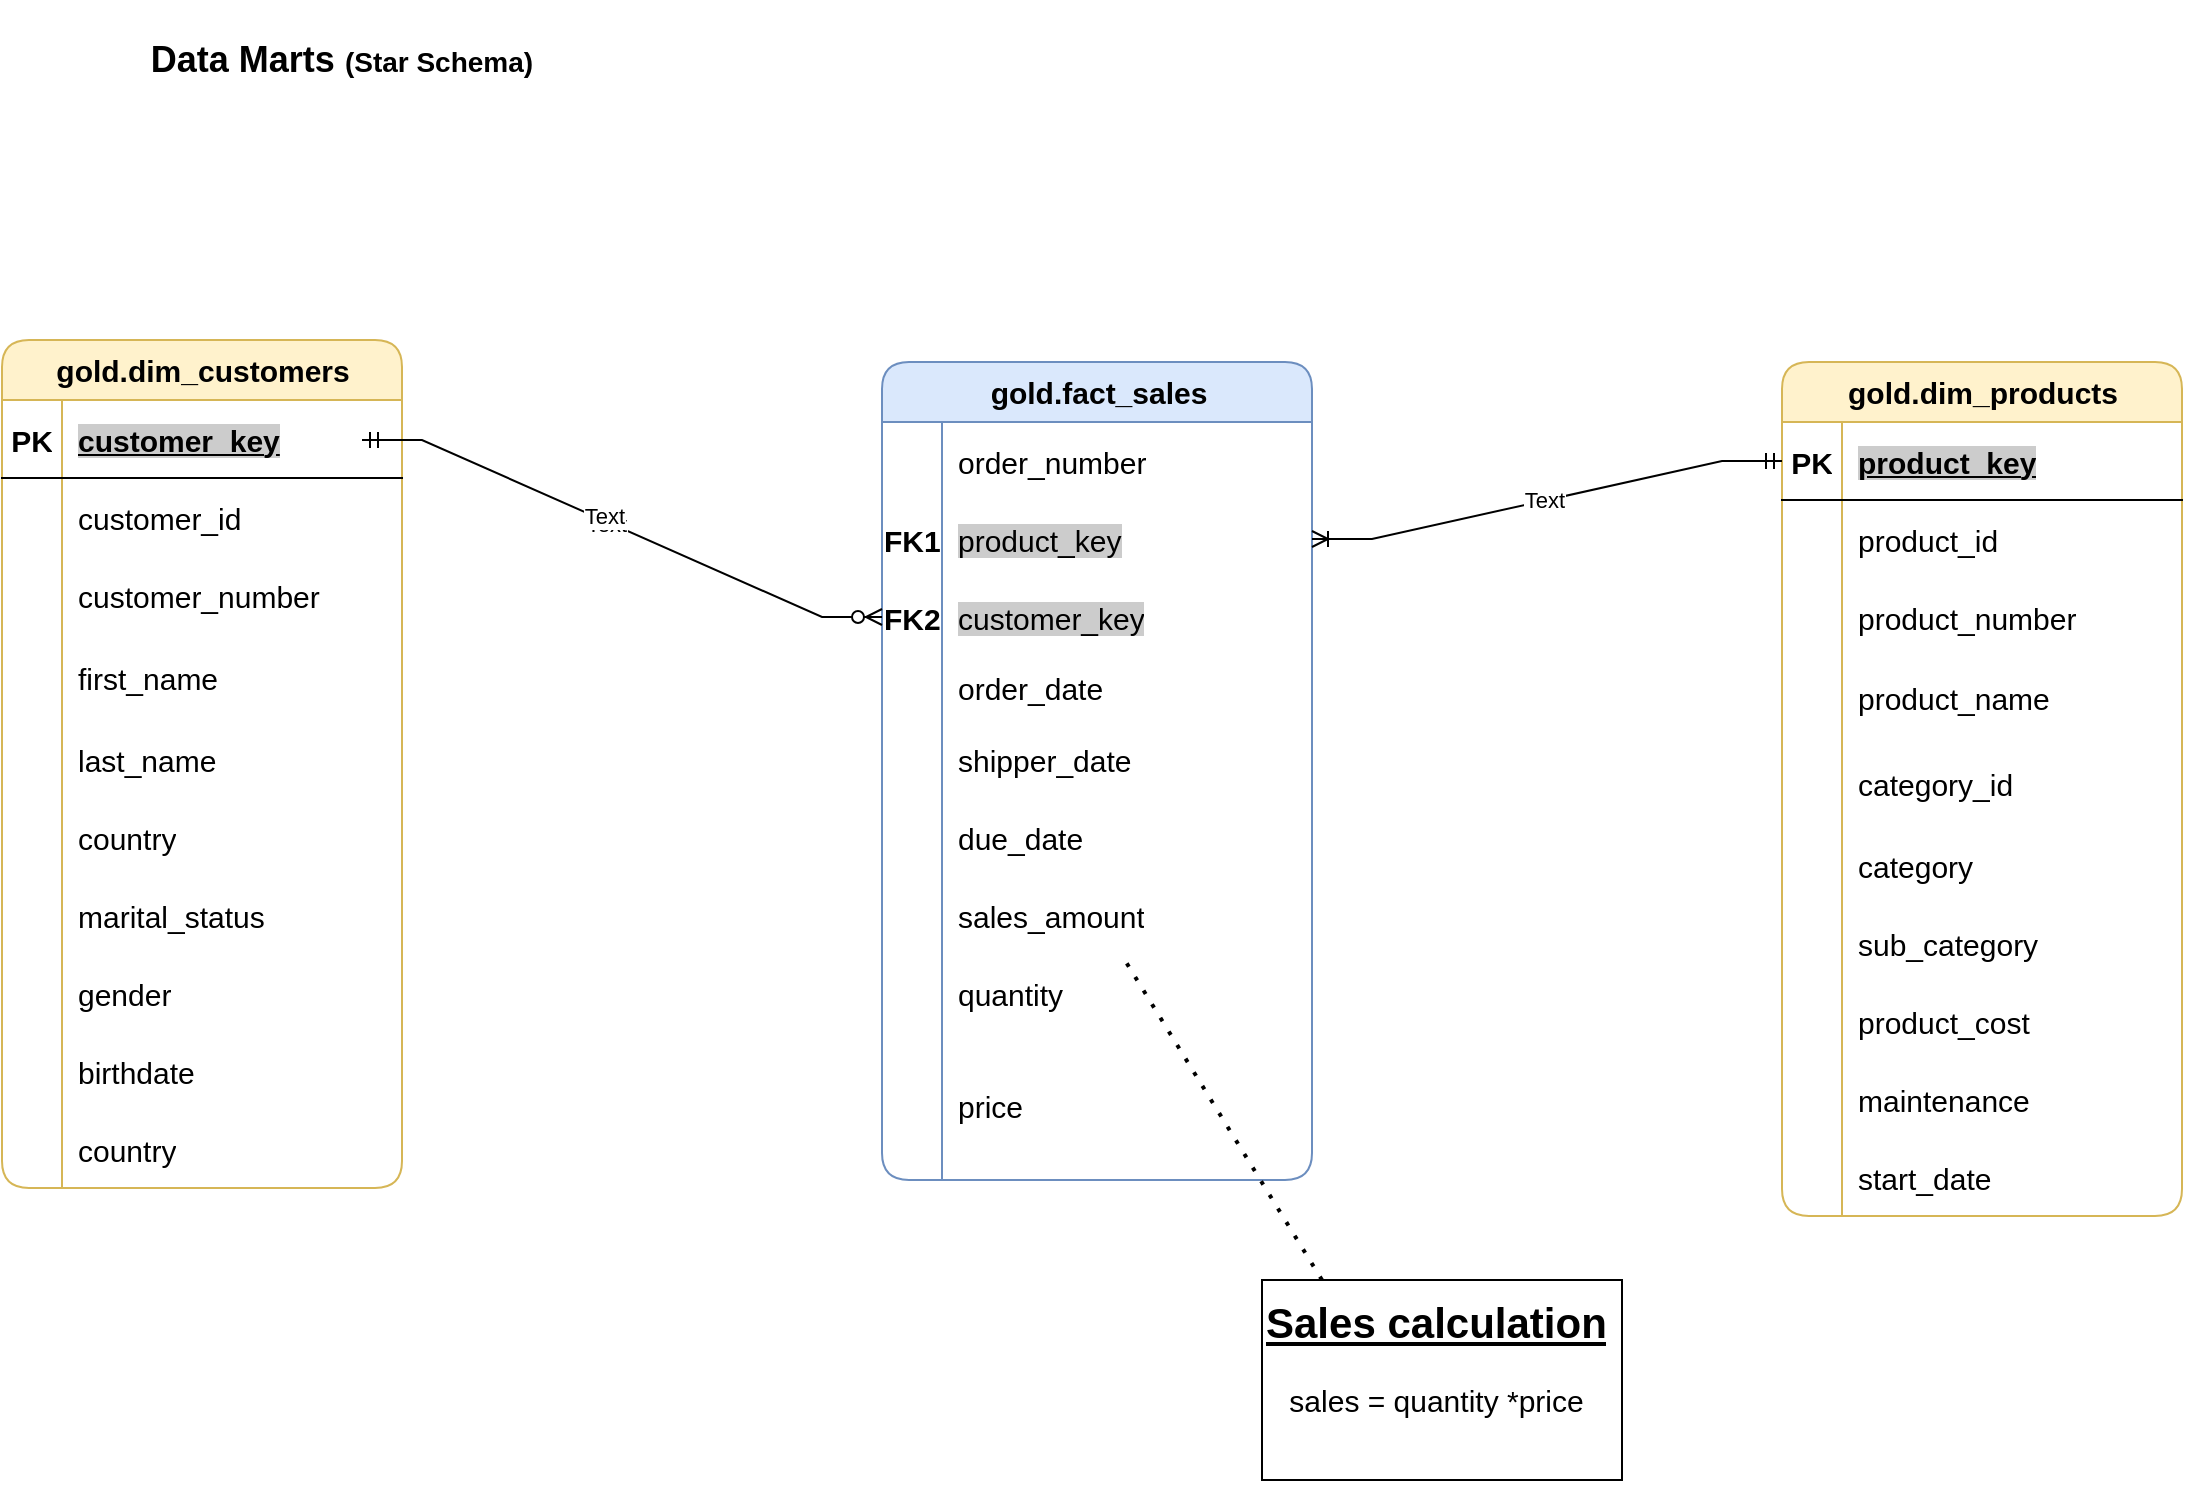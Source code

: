 <mxfile version="27.0.9">
  <diagram name="Page-1" id="tiloIOEPJ2dI2Tnao4es">
    <mxGraphModel dx="2076" dy="736" grid="1" gridSize="10" guides="1" tooltips="1" connect="1" arrows="1" fold="1" page="1" pageScale="1" pageWidth="850" pageHeight="1100" math="0" shadow="0">
      <root>
        <mxCell id="0" />
        <mxCell id="1" parent="0" />
        <mxCell id="8XU_Pl_0qXl7zwyLGYIP-1" value="&lt;font style=&quot;&quot;&gt;&lt;b style=&quot;font-size: 18px;&quot;&gt;Data Marts&amp;nbsp;&lt;/b&gt;&lt;b style=&quot;font-size: 14px;&quot;&gt;(Star Schema)&lt;/b&gt;&lt;/font&gt;" style="rounded=0;whiteSpace=wrap;html=1;strokeColor=none;" parent="1" vertex="1">
          <mxGeometry y="20" width="200" height="60" as="geometry" />
        </mxCell>
        <mxCell id="8XU_Pl_0qXl7zwyLGYIP-6" value="gold.dim_customers" style="shape=table;startSize=30;container=1;collapsible=1;childLayout=tableLayout;fixedRows=1;rowLines=0;fontStyle=1;align=center;resizeLast=1;html=1;fillColor=#fff2cc;strokeColor=#d6b656;rounded=1;fontSize=15;" parent="1" vertex="1">
          <mxGeometry x="-70" y="190" width="200" height="424" as="geometry" />
        </mxCell>
        <mxCell id="8XU_Pl_0qXl7zwyLGYIP-7" value="" style="shape=tableRow;horizontal=0;startSize=0;swimlaneHead=0;swimlaneBody=0;fillColor=none;collapsible=0;dropTarget=0;points=[[0,0.5],[1,0.5]];portConstraint=eastwest;top=0;left=0;right=0;bottom=1;fontSize=15;" parent="8XU_Pl_0qXl7zwyLGYIP-6" vertex="1">
          <mxGeometry y="30" width="200" height="39" as="geometry" />
        </mxCell>
        <mxCell id="8XU_Pl_0qXl7zwyLGYIP-8" value="PK" style="shape=partialRectangle;connectable=0;fillColor=none;top=0;left=0;bottom=0;right=0;fontStyle=1;overflow=hidden;whiteSpace=wrap;html=1;fontSize=15;" parent="8XU_Pl_0qXl7zwyLGYIP-7" vertex="1">
          <mxGeometry width="30" height="39" as="geometry">
            <mxRectangle width="30" height="39" as="alternateBounds" />
          </mxGeometry>
        </mxCell>
        <mxCell id="8XU_Pl_0qXl7zwyLGYIP-9" value="&lt;span style=&quot;background-color: rgb(204, 204, 204);&quot;&gt;customer_key&lt;/span&gt;" style="shape=partialRectangle;connectable=0;fillColor=none;top=0;left=0;bottom=0;right=0;align=left;spacingLeft=6;fontStyle=5;overflow=hidden;whiteSpace=wrap;html=1;fontSize=15;" parent="8XU_Pl_0qXl7zwyLGYIP-7" vertex="1">
          <mxGeometry x="30" width="170" height="39" as="geometry">
            <mxRectangle width="170" height="39" as="alternateBounds" />
          </mxGeometry>
        </mxCell>
        <mxCell id="8XU_Pl_0qXl7zwyLGYIP-13" value="" style="shape=tableRow;horizontal=0;startSize=0;swimlaneHead=0;swimlaneBody=0;fillColor=none;collapsible=0;dropTarget=0;points=[[0,0.5],[1,0.5]];portConstraint=eastwest;top=0;left=0;right=0;bottom=0;fontSize=15;" parent="8XU_Pl_0qXl7zwyLGYIP-6" vertex="1">
          <mxGeometry y="69" width="200" height="39" as="geometry" />
        </mxCell>
        <mxCell id="8XU_Pl_0qXl7zwyLGYIP-14" value="" style="shape=partialRectangle;connectable=0;fillColor=none;top=0;left=0;bottom=0;right=0;editable=1;overflow=hidden;whiteSpace=wrap;html=1;fontSize=15;" parent="8XU_Pl_0qXl7zwyLGYIP-13" vertex="1">
          <mxGeometry width="30" height="39" as="geometry">
            <mxRectangle width="30" height="39" as="alternateBounds" />
          </mxGeometry>
        </mxCell>
        <mxCell id="8XU_Pl_0qXl7zwyLGYIP-15" value="customer_id" style="shape=partialRectangle;connectable=0;fillColor=none;top=0;left=0;bottom=0;right=0;align=left;spacingLeft=6;overflow=hidden;whiteSpace=wrap;html=1;fontSize=15;strokeColor=inherit;" parent="8XU_Pl_0qXl7zwyLGYIP-13" vertex="1">
          <mxGeometry x="30" width="170" height="39" as="geometry">
            <mxRectangle width="170" height="39" as="alternateBounds" />
          </mxGeometry>
        </mxCell>
        <mxCell id="8XU_Pl_0qXl7zwyLGYIP-16" value="" style="shape=tableRow;horizontal=0;startSize=0;swimlaneHead=0;swimlaneBody=0;fillColor=none;collapsible=0;dropTarget=0;points=[[0,0.5],[1,0.5]];portConstraint=eastwest;top=0;left=0;right=0;bottom=0;fontSize=15;" parent="8XU_Pl_0qXl7zwyLGYIP-6" vertex="1">
          <mxGeometry y="108" width="200" height="39" as="geometry" />
        </mxCell>
        <mxCell id="8XU_Pl_0qXl7zwyLGYIP-17" value="" style="shape=partialRectangle;connectable=0;fillColor=none;top=0;left=0;bottom=0;right=0;editable=1;overflow=hidden;whiteSpace=wrap;html=1;fontSize=15;" parent="8XU_Pl_0qXl7zwyLGYIP-16" vertex="1">
          <mxGeometry width="30" height="39" as="geometry">
            <mxRectangle width="30" height="39" as="alternateBounds" />
          </mxGeometry>
        </mxCell>
        <mxCell id="8XU_Pl_0qXl7zwyLGYIP-18" value="customer_number" style="shape=partialRectangle;connectable=0;fillColor=none;top=0;left=0;bottom=0;right=0;align=left;spacingLeft=6;overflow=hidden;whiteSpace=wrap;html=1;fontSize=15;" parent="8XU_Pl_0qXl7zwyLGYIP-16" vertex="1">
          <mxGeometry x="30" width="170" height="39" as="geometry">
            <mxRectangle width="170" height="39" as="alternateBounds" />
          </mxGeometry>
        </mxCell>
        <mxCell id="8XU_Pl_0qXl7zwyLGYIP-19" value="" style="shape=tableRow;horizontal=0;startSize=0;swimlaneHead=0;swimlaneBody=0;fillColor=none;collapsible=0;dropTarget=0;points=[[0,0.5],[1,0.5]];portConstraint=eastwest;top=0;left=0;right=0;bottom=0;fontSize=15;" parent="8XU_Pl_0qXl7zwyLGYIP-6" vertex="1">
          <mxGeometry y="147" width="200" height="43" as="geometry" />
        </mxCell>
        <mxCell id="8XU_Pl_0qXl7zwyLGYIP-20" value="" style="shape=partialRectangle;connectable=0;fillColor=none;top=0;left=0;bottom=0;right=0;editable=1;overflow=hidden;whiteSpace=wrap;html=1;fontSize=15;" parent="8XU_Pl_0qXl7zwyLGYIP-19" vertex="1">
          <mxGeometry width="30" height="43" as="geometry">
            <mxRectangle width="30" height="43" as="alternateBounds" />
          </mxGeometry>
        </mxCell>
        <mxCell id="8XU_Pl_0qXl7zwyLGYIP-21" value="first_name" style="shape=partialRectangle;connectable=0;fillColor=none;top=0;left=0;bottom=0;right=0;align=left;spacingLeft=6;overflow=hidden;whiteSpace=wrap;html=1;fontSize=15;" parent="8XU_Pl_0qXl7zwyLGYIP-19" vertex="1">
          <mxGeometry x="30" width="170" height="43" as="geometry">
            <mxRectangle width="170" height="43" as="alternateBounds" />
          </mxGeometry>
        </mxCell>
        <mxCell id="8XU_Pl_0qXl7zwyLGYIP-22" value="" style="shape=tableRow;horizontal=0;startSize=0;swimlaneHead=0;swimlaneBody=0;fillColor=none;collapsible=0;dropTarget=0;points=[[0,0.5],[1,0.5]];portConstraint=eastwest;top=0;left=0;right=0;bottom=0;fontSize=15;" parent="8XU_Pl_0qXl7zwyLGYIP-6" vertex="1">
          <mxGeometry y="190" width="200" height="39" as="geometry" />
        </mxCell>
        <mxCell id="8XU_Pl_0qXl7zwyLGYIP-23" value="" style="shape=partialRectangle;connectable=0;fillColor=none;top=0;left=0;bottom=0;right=0;editable=1;overflow=hidden;whiteSpace=wrap;html=1;fontSize=15;" parent="8XU_Pl_0qXl7zwyLGYIP-22" vertex="1">
          <mxGeometry width="30" height="39" as="geometry">
            <mxRectangle width="30" height="39" as="alternateBounds" />
          </mxGeometry>
        </mxCell>
        <mxCell id="8XU_Pl_0qXl7zwyLGYIP-24" value="last_name" style="shape=partialRectangle;connectable=0;fillColor=none;top=0;left=0;bottom=0;right=0;align=left;spacingLeft=6;overflow=hidden;whiteSpace=wrap;html=1;fontSize=15;" parent="8XU_Pl_0qXl7zwyLGYIP-22" vertex="1">
          <mxGeometry x="30" width="170" height="39" as="geometry">
            <mxRectangle width="170" height="39" as="alternateBounds" />
          </mxGeometry>
        </mxCell>
        <mxCell id="8XU_Pl_0qXl7zwyLGYIP-25" value="" style="shape=tableRow;horizontal=0;startSize=0;swimlaneHead=0;swimlaneBody=0;fillColor=none;collapsible=0;dropTarget=0;points=[[0,0.5],[1,0.5]];portConstraint=eastwest;top=0;left=0;right=0;bottom=0;fontSize=15;" parent="8XU_Pl_0qXl7zwyLGYIP-6" vertex="1">
          <mxGeometry y="229" width="200" height="39" as="geometry" />
        </mxCell>
        <mxCell id="8XU_Pl_0qXl7zwyLGYIP-26" value="" style="shape=partialRectangle;connectable=0;fillColor=none;top=0;left=0;bottom=0;right=0;editable=1;overflow=hidden;whiteSpace=wrap;html=1;fontSize=15;" parent="8XU_Pl_0qXl7zwyLGYIP-25" vertex="1">
          <mxGeometry width="30" height="39" as="geometry">
            <mxRectangle width="30" height="39" as="alternateBounds" />
          </mxGeometry>
        </mxCell>
        <mxCell id="8XU_Pl_0qXl7zwyLGYIP-27" value="country" style="shape=partialRectangle;connectable=0;fillColor=none;top=0;left=0;bottom=0;right=0;align=left;spacingLeft=6;overflow=hidden;whiteSpace=wrap;html=1;fontSize=15;" parent="8XU_Pl_0qXl7zwyLGYIP-25" vertex="1">
          <mxGeometry x="30" width="170" height="39" as="geometry">
            <mxRectangle width="170" height="39" as="alternateBounds" />
          </mxGeometry>
        </mxCell>
        <mxCell id="8XU_Pl_0qXl7zwyLGYIP-28" value="" style="shape=tableRow;horizontal=0;startSize=0;swimlaneHead=0;swimlaneBody=0;fillColor=none;collapsible=0;dropTarget=0;points=[[0,0.5],[1,0.5]];portConstraint=eastwest;top=0;left=0;right=0;bottom=0;fontSize=15;" parent="8XU_Pl_0qXl7zwyLGYIP-6" vertex="1">
          <mxGeometry y="268" width="200" height="39" as="geometry" />
        </mxCell>
        <mxCell id="8XU_Pl_0qXl7zwyLGYIP-29" value="" style="shape=partialRectangle;connectable=0;fillColor=none;top=0;left=0;bottom=0;right=0;editable=1;overflow=hidden;whiteSpace=wrap;html=1;fontSize=15;" parent="8XU_Pl_0qXl7zwyLGYIP-28" vertex="1">
          <mxGeometry width="30" height="39" as="geometry">
            <mxRectangle width="30" height="39" as="alternateBounds" />
          </mxGeometry>
        </mxCell>
        <mxCell id="8XU_Pl_0qXl7zwyLGYIP-30" value="marital_status" style="shape=partialRectangle;connectable=0;fillColor=none;top=0;left=0;bottom=0;right=0;align=left;spacingLeft=6;overflow=hidden;whiteSpace=wrap;html=1;fontSize=15;" parent="8XU_Pl_0qXl7zwyLGYIP-28" vertex="1">
          <mxGeometry x="30" width="170" height="39" as="geometry">
            <mxRectangle width="170" height="39" as="alternateBounds" />
          </mxGeometry>
        </mxCell>
        <mxCell id="8XU_Pl_0qXl7zwyLGYIP-31" value="" style="shape=tableRow;horizontal=0;startSize=0;swimlaneHead=0;swimlaneBody=0;fillColor=none;collapsible=0;dropTarget=0;points=[[0,0.5],[1,0.5]];portConstraint=eastwest;top=0;left=0;right=0;bottom=0;fontSize=15;" parent="8XU_Pl_0qXl7zwyLGYIP-6" vertex="1">
          <mxGeometry y="307" width="200" height="39" as="geometry" />
        </mxCell>
        <mxCell id="8XU_Pl_0qXl7zwyLGYIP-32" value="" style="shape=partialRectangle;connectable=0;fillColor=none;top=0;left=0;bottom=0;right=0;editable=1;overflow=hidden;whiteSpace=wrap;html=1;fontSize=15;" parent="8XU_Pl_0qXl7zwyLGYIP-31" vertex="1">
          <mxGeometry width="30" height="39" as="geometry">
            <mxRectangle width="30" height="39" as="alternateBounds" />
          </mxGeometry>
        </mxCell>
        <mxCell id="8XU_Pl_0qXl7zwyLGYIP-33" value="gender" style="shape=partialRectangle;connectable=0;fillColor=none;top=0;left=0;bottom=0;right=0;align=left;spacingLeft=6;overflow=hidden;whiteSpace=wrap;html=1;fontSize=15;" parent="8XU_Pl_0qXl7zwyLGYIP-31" vertex="1">
          <mxGeometry x="30" width="170" height="39" as="geometry">
            <mxRectangle width="170" height="39" as="alternateBounds" />
          </mxGeometry>
        </mxCell>
        <mxCell id="8XU_Pl_0qXl7zwyLGYIP-34" value="" style="shape=tableRow;horizontal=0;startSize=0;swimlaneHead=0;swimlaneBody=0;fillColor=none;collapsible=0;dropTarget=0;points=[[0,0.5],[1,0.5]];portConstraint=eastwest;top=0;left=0;right=0;bottom=0;fontSize=15;" parent="8XU_Pl_0qXl7zwyLGYIP-6" vertex="1">
          <mxGeometry y="346" width="200" height="39" as="geometry" />
        </mxCell>
        <mxCell id="8XU_Pl_0qXl7zwyLGYIP-35" value="" style="shape=partialRectangle;connectable=0;fillColor=none;top=0;left=0;bottom=0;right=0;editable=1;overflow=hidden;whiteSpace=wrap;html=1;fontSize=15;" parent="8XU_Pl_0qXl7zwyLGYIP-34" vertex="1">
          <mxGeometry width="30" height="39" as="geometry">
            <mxRectangle width="30" height="39" as="alternateBounds" />
          </mxGeometry>
        </mxCell>
        <mxCell id="8XU_Pl_0qXl7zwyLGYIP-36" value="birthdate" style="shape=partialRectangle;connectable=0;fillColor=none;top=0;left=0;bottom=0;right=0;align=left;spacingLeft=6;overflow=hidden;whiteSpace=wrap;html=1;fontSize=15;" parent="8XU_Pl_0qXl7zwyLGYIP-34" vertex="1">
          <mxGeometry x="30" width="170" height="39" as="geometry">
            <mxRectangle width="170" height="39" as="alternateBounds" />
          </mxGeometry>
        </mxCell>
        <mxCell id="8XU_Pl_0qXl7zwyLGYIP-40" value="" style="shape=tableRow;horizontal=0;startSize=0;swimlaneHead=0;swimlaneBody=0;fillColor=none;collapsible=0;dropTarget=0;points=[[0,0.5],[1,0.5]];portConstraint=eastwest;top=0;left=0;right=0;bottom=0;fontSize=15;" parent="8XU_Pl_0qXl7zwyLGYIP-6" vertex="1">
          <mxGeometry y="385" width="200" height="39" as="geometry" />
        </mxCell>
        <mxCell id="8XU_Pl_0qXl7zwyLGYIP-41" value="" style="shape=partialRectangle;connectable=0;fillColor=none;top=0;left=0;bottom=0;right=0;editable=1;overflow=hidden;whiteSpace=wrap;html=1;fontSize=15;" parent="8XU_Pl_0qXl7zwyLGYIP-40" vertex="1">
          <mxGeometry width="30" height="39" as="geometry">
            <mxRectangle width="30" height="39" as="alternateBounds" />
          </mxGeometry>
        </mxCell>
        <mxCell id="8XU_Pl_0qXl7zwyLGYIP-42" value="country" style="shape=partialRectangle;connectable=0;fillColor=none;top=0;left=0;bottom=0;right=0;align=left;spacingLeft=6;overflow=hidden;whiteSpace=wrap;html=1;fontSize=15;" parent="8XU_Pl_0qXl7zwyLGYIP-40" vertex="1">
          <mxGeometry x="30" width="170" height="39" as="geometry">
            <mxRectangle width="170" height="39" as="alternateBounds" />
          </mxGeometry>
        </mxCell>
        <mxCell id="8XU_Pl_0qXl7zwyLGYIP-43" value="gold.dim_products" style="shape=table;startSize=30;container=1;collapsible=1;childLayout=tableLayout;fixedRows=1;rowLines=0;fontStyle=1;align=center;resizeLast=1;html=1;fillColor=#fff2cc;strokeColor=#d6b656;rounded=1;fontSize=15;" parent="1" vertex="1">
          <mxGeometry x="820" y="201" width="200" height="427" as="geometry" />
        </mxCell>
        <mxCell id="8XU_Pl_0qXl7zwyLGYIP-44" value="" style="shape=tableRow;horizontal=0;startSize=0;swimlaneHead=0;swimlaneBody=0;fillColor=none;collapsible=0;dropTarget=0;points=[[0,0.5],[1,0.5]];portConstraint=eastwest;top=0;left=0;right=0;bottom=1;fontSize=15;" parent="8XU_Pl_0qXl7zwyLGYIP-43" vertex="1">
          <mxGeometry y="30" width="200" height="39" as="geometry" />
        </mxCell>
        <mxCell id="8XU_Pl_0qXl7zwyLGYIP-45" value="PK" style="shape=partialRectangle;connectable=0;fillColor=none;top=0;left=0;bottom=0;right=0;fontStyle=1;overflow=hidden;whiteSpace=wrap;html=1;fontSize=15;" parent="8XU_Pl_0qXl7zwyLGYIP-44" vertex="1">
          <mxGeometry width="30" height="39" as="geometry">
            <mxRectangle width="30" height="39" as="alternateBounds" />
          </mxGeometry>
        </mxCell>
        <mxCell id="8XU_Pl_0qXl7zwyLGYIP-46" value="&lt;span style=&quot;background-color: rgb(204, 204, 204);&quot;&gt;product_key&lt;/span&gt;" style="shape=partialRectangle;connectable=0;fillColor=none;top=0;left=0;bottom=0;right=0;align=left;spacingLeft=6;fontStyle=5;overflow=hidden;whiteSpace=wrap;html=1;fontSize=15;" parent="8XU_Pl_0qXl7zwyLGYIP-44" vertex="1">
          <mxGeometry x="30" width="170" height="39" as="geometry">
            <mxRectangle width="170" height="39" as="alternateBounds" />
          </mxGeometry>
        </mxCell>
        <mxCell id="8XU_Pl_0qXl7zwyLGYIP-47" value="" style="shape=tableRow;horizontal=0;startSize=0;swimlaneHead=0;swimlaneBody=0;fillColor=none;collapsible=0;dropTarget=0;points=[[0,0.5],[1,0.5]];portConstraint=eastwest;top=0;left=0;right=0;bottom=0;fontSize=15;" parent="8XU_Pl_0qXl7zwyLGYIP-43" vertex="1">
          <mxGeometry y="69" width="200" height="39" as="geometry" />
        </mxCell>
        <mxCell id="8XU_Pl_0qXl7zwyLGYIP-48" value="" style="shape=partialRectangle;connectable=0;fillColor=none;top=0;left=0;bottom=0;right=0;editable=1;overflow=hidden;whiteSpace=wrap;html=1;fontSize=15;" parent="8XU_Pl_0qXl7zwyLGYIP-47" vertex="1">
          <mxGeometry width="30" height="39" as="geometry">
            <mxRectangle width="30" height="39" as="alternateBounds" />
          </mxGeometry>
        </mxCell>
        <mxCell id="8XU_Pl_0qXl7zwyLGYIP-49" value="product_id" style="shape=partialRectangle;connectable=0;fillColor=none;top=0;left=0;bottom=0;right=0;align=left;spacingLeft=6;overflow=hidden;whiteSpace=wrap;html=1;fontSize=15;strokeColor=default;gradientColor=none;" parent="8XU_Pl_0qXl7zwyLGYIP-47" vertex="1">
          <mxGeometry x="30" width="170" height="39" as="geometry">
            <mxRectangle width="170" height="39" as="alternateBounds" />
          </mxGeometry>
        </mxCell>
        <mxCell id="8XU_Pl_0qXl7zwyLGYIP-53" value="" style="shape=tableRow;horizontal=0;startSize=0;swimlaneHead=0;swimlaneBody=0;fillColor=none;collapsible=0;dropTarget=0;points=[[0,0.5],[1,0.5]];portConstraint=eastwest;top=0;left=0;right=0;bottom=0;fontSize=15;" parent="8XU_Pl_0qXl7zwyLGYIP-43" vertex="1">
          <mxGeometry y="108" width="200" height="39" as="geometry" />
        </mxCell>
        <mxCell id="8XU_Pl_0qXl7zwyLGYIP-54" value="" style="shape=partialRectangle;connectable=0;fillColor=none;top=0;left=0;bottom=0;right=0;editable=1;overflow=hidden;whiteSpace=wrap;html=1;fontSize=15;" parent="8XU_Pl_0qXl7zwyLGYIP-53" vertex="1">
          <mxGeometry width="30" height="39" as="geometry">
            <mxRectangle width="30" height="39" as="alternateBounds" />
          </mxGeometry>
        </mxCell>
        <mxCell id="8XU_Pl_0qXl7zwyLGYIP-55" value="product_number" style="shape=partialRectangle;connectable=0;fillColor=none;top=0;left=0;bottom=0;right=0;align=left;spacingLeft=6;overflow=hidden;whiteSpace=wrap;html=1;fontSize=15;" parent="8XU_Pl_0qXl7zwyLGYIP-53" vertex="1">
          <mxGeometry x="30" width="170" height="39" as="geometry">
            <mxRectangle width="170" height="39" as="alternateBounds" />
          </mxGeometry>
        </mxCell>
        <mxCell id="8XU_Pl_0qXl7zwyLGYIP-56" value="" style="shape=tableRow;horizontal=0;startSize=0;swimlaneHead=0;swimlaneBody=0;fillColor=none;collapsible=0;dropTarget=0;points=[[0,0.5],[1,0.5]];portConstraint=eastwest;top=0;left=0;right=0;bottom=0;fontSize=15;" parent="8XU_Pl_0qXl7zwyLGYIP-43" vertex="1">
          <mxGeometry y="147" width="200" height="42" as="geometry" />
        </mxCell>
        <mxCell id="8XU_Pl_0qXl7zwyLGYIP-57" value="" style="shape=partialRectangle;connectable=0;fillColor=none;top=0;left=0;bottom=0;right=0;editable=1;overflow=hidden;whiteSpace=wrap;html=1;fontSize=15;" parent="8XU_Pl_0qXl7zwyLGYIP-56" vertex="1">
          <mxGeometry width="30" height="42" as="geometry">
            <mxRectangle width="30" height="42" as="alternateBounds" />
          </mxGeometry>
        </mxCell>
        <mxCell id="8XU_Pl_0qXl7zwyLGYIP-58" value="product_name" style="shape=partialRectangle;connectable=0;fillColor=none;top=0;left=0;bottom=0;right=0;align=left;spacingLeft=6;overflow=hidden;whiteSpace=wrap;html=1;fontSize=15;" parent="8XU_Pl_0qXl7zwyLGYIP-56" vertex="1">
          <mxGeometry x="30" width="170" height="42" as="geometry">
            <mxRectangle width="170" height="42" as="alternateBounds" />
          </mxGeometry>
        </mxCell>
        <mxCell id="8XU_Pl_0qXl7zwyLGYIP-59" value="" style="shape=tableRow;horizontal=0;startSize=0;swimlaneHead=0;swimlaneBody=0;fillColor=none;collapsible=0;dropTarget=0;points=[[0,0.5],[1,0.5]];portConstraint=eastwest;top=0;left=0;right=0;bottom=0;fontSize=15;" parent="8XU_Pl_0qXl7zwyLGYIP-43" vertex="1">
          <mxGeometry y="189" width="200" height="43" as="geometry" />
        </mxCell>
        <mxCell id="8XU_Pl_0qXl7zwyLGYIP-60" value="" style="shape=partialRectangle;connectable=0;fillColor=none;top=0;left=0;bottom=0;right=0;editable=1;overflow=hidden;whiteSpace=wrap;html=1;fontSize=15;" parent="8XU_Pl_0qXl7zwyLGYIP-59" vertex="1">
          <mxGeometry width="30" height="43" as="geometry">
            <mxRectangle width="30" height="43" as="alternateBounds" />
          </mxGeometry>
        </mxCell>
        <mxCell id="8XU_Pl_0qXl7zwyLGYIP-61" value="category_id" style="shape=partialRectangle;connectable=0;fillColor=none;top=0;left=0;bottom=0;right=0;align=left;spacingLeft=6;overflow=hidden;whiteSpace=wrap;html=1;fontSize=15;" parent="8XU_Pl_0qXl7zwyLGYIP-59" vertex="1">
          <mxGeometry x="30" width="170" height="43" as="geometry">
            <mxRectangle width="170" height="43" as="alternateBounds" />
          </mxGeometry>
        </mxCell>
        <mxCell id="8XU_Pl_0qXl7zwyLGYIP-62" value="" style="shape=tableRow;horizontal=0;startSize=0;swimlaneHead=0;swimlaneBody=0;fillColor=none;collapsible=0;dropTarget=0;points=[[0,0.5],[1,0.5]];portConstraint=eastwest;top=0;left=0;right=0;bottom=0;fontSize=15;" parent="8XU_Pl_0qXl7zwyLGYIP-43" vertex="1">
          <mxGeometry y="232" width="200" height="39" as="geometry" />
        </mxCell>
        <mxCell id="8XU_Pl_0qXl7zwyLGYIP-63" value="" style="shape=partialRectangle;connectable=0;fillColor=none;top=0;left=0;bottom=0;right=0;editable=1;overflow=hidden;whiteSpace=wrap;html=1;fontSize=15;" parent="8XU_Pl_0qXl7zwyLGYIP-62" vertex="1">
          <mxGeometry width="30" height="39" as="geometry">
            <mxRectangle width="30" height="39" as="alternateBounds" />
          </mxGeometry>
        </mxCell>
        <mxCell id="8XU_Pl_0qXl7zwyLGYIP-64" value="category" style="shape=partialRectangle;connectable=0;fillColor=none;top=0;left=0;bottom=0;right=0;align=left;spacingLeft=6;overflow=hidden;whiteSpace=wrap;html=1;fontSize=15;" parent="8XU_Pl_0qXl7zwyLGYIP-62" vertex="1">
          <mxGeometry x="30" width="170" height="39" as="geometry">
            <mxRectangle width="170" height="39" as="alternateBounds" />
          </mxGeometry>
        </mxCell>
        <mxCell id="8XU_Pl_0qXl7zwyLGYIP-65" value="" style="shape=tableRow;horizontal=0;startSize=0;swimlaneHead=0;swimlaneBody=0;fillColor=none;collapsible=0;dropTarget=0;points=[[0,0.5],[1,0.5]];portConstraint=eastwest;top=0;left=0;right=0;bottom=0;fontSize=15;" parent="8XU_Pl_0qXl7zwyLGYIP-43" vertex="1">
          <mxGeometry y="271" width="200" height="39" as="geometry" />
        </mxCell>
        <mxCell id="8XU_Pl_0qXl7zwyLGYIP-66" value="" style="shape=partialRectangle;connectable=0;fillColor=none;top=0;left=0;bottom=0;right=0;editable=1;overflow=hidden;whiteSpace=wrap;html=1;fontSize=15;" parent="8XU_Pl_0qXl7zwyLGYIP-65" vertex="1">
          <mxGeometry width="30" height="39" as="geometry">
            <mxRectangle width="30" height="39" as="alternateBounds" />
          </mxGeometry>
        </mxCell>
        <mxCell id="8XU_Pl_0qXl7zwyLGYIP-67" value="sub_category" style="shape=partialRectangle;connectable=0;fillColor=none;top=0;left=0;bottom=0;right=0;align=left;spacingLeft=6;overflow=hidden;whiteSpace=wrap;html=1;fontSize=15;" parent="8XU_Pl_0qXl7zwyLGYIP-65" vertex="1">
          <mxGeometry x="30" width="170" height="39" as="geometry">
            <mxRectangle width="170" height="39" as="alternateBounds" />
          </mxGeometry>
        </mxCell>
        <mxCell id="8XU_Pl_0qXl7zwyLGYIP-68" value="" style="shape=tableRow;horizontal=0;startSize=0;swimlaneHead=0;swimlaneBody=0;fillColor=none;collapsible=0;dropTarget=0;points=[[0,0.5],[1,0.5]];portConstraint=eastwest;top=0;left=0;right=0;bottom=0;fontSize=15;" parent="8XU_Pl_0qXl7zwyLGYIP-43" vertex="1">
          <mxGeometry y="310" width="200" height="39" as="geometry" />
        </mxCell>
        <mxCell id="8XU_Pl_0qXl7zwyLGYIP-69" value="" style="shape=partialRectangle;connectable=0;fillColor=none;top=0;left=0;bottom=0;right=0;editable=1;overflow=hidden;whiteSpace=wrap;html=1;fontSize=15;" parent="8XU_Pl_0qXl7zwyLGYIP-68" vertex="1">
          <mxGeometry width="30" height="39" as="geometry">
            <mxRectangle width="30" height="39" as="alternateBounds" />
          </mxGeometry>
        </mxCell>
        <mxCell id="8XU_Pl_0qXl7zwyLGYIP-70" value="product_cost" style="shape=partialRectangle;connectable=0;fillColor=none;top=0;left=0;bottom=0;right=0;align=left;spacingLeft=6;overflow=hidden;whiteSpace=wrap;html=1;fontSize=15;" parent="8XU_Pl_0qXl7zwyLGYIP-68" vertex="1">
          <mxGeometry x="30" width="170" height="39" as="geometry">
            <mxRectangle width="170" height="39" as="alternateBounds" />
          </mxGeometry>
        </mxCell>
        <mxCell id="8XU_Pl_0qXl7zwyLGYIP-71" value="" style="shape=tableRow;horizontal=0;startSize=0;swimlaneHead=0;swimlaneBody=0;fillColor=none;collapsible=0;dropTarget=0;points=[[0,0.5],[1,0.5]];portConstraint=eastwest;top=0;left=0;right=0;bottom=0;fontSize=15;" parent="8XU_Pl_0qXl7zwyLGYIP-43" vertex="1">
          <mxGeometry y="349" width="200" height="39" as="geometry" />
        </mxCell>
        <mxCell id="8XU_Pl_0qXl7zwyLGYIP-72" value="" style="shape=partialRectangle;connectable=0;fillColor=none;top=0;left=0;bottom=0;right=0;editable=1;overflow=hidden;whiteSpace=wrap;html=1;fontSize=15;" parent="8XU_Pl_0qXl7zwyLGYIP-71" vertex="1">
          <mxGeometry width="30" height="39" as="geometry">
            <mxRectangle width="30" height="39" as="alternateBounds" />
          </mxGeometry>
        </mxCell>
        <mxCell id="8XU_Pl_0qXl7zwyLGYIP-73" value="maintenance" style="shape=partialRectangle;connectable=0;fillColor=none;top=0;left=0;bottom=0;right=0;align=left;spacingLeft=6;overflow=hidden;whiteSpace=wrap;html=1;fontSize=15;" parent="8XU_Pl_0qXl7zwyLGYIP-71" vertex="1">
          <mxGeometry x="30" width="170" height="39" as="geometry">
            <mxRectangle width="170" height="39" as="alternateBounds" />
          </mxGeometry>
        </mxCell>
        <mxCell id="8XU_Pl_0qXl7zwyLGYIP-74" value="" style="shape=tableRow;horizontal=0;startSize=0;swimlaneHead=0;swimlaneBody=0;fillColor=none;collapsible=0;dropTarget=0;points=[[0,0.5],[1,0.5]];portConstraint=eastwest;top=0;left=0;right=0;bottom=0;fontSize=15;" parent="8XU_Pl_0qXl7zwyLGYIP-43" vertex="1">
          <mxGeometry y="388" width="200" height="39" as="geometry" />
        </mxCell>
        <mxCell id="8XU_Pl_0qXl7zwyLGYIP-75" value="" style="shape=partialRectangle;connectable=0;fillColor=none;top=0;left=0;bottom=0;right=0;editable=1;overflow=hidden;whiteSpace=wrap;html=1;fontSize=15;" parent="8XU_Pl_0qXl7zwyLGYIP-74" vertex="1">
          <mxGeometry width="30" height="39" as="geometry">
            <mxRectangle width="30" height="39" as="alternateBounds" />
          </mxGeometry>
        </mxCell>
        <mxCell id="8XU_Pl_0qXl7zwyLGYIP-76" value="start_date" style="shape=partialRectangle;connectable=0;fillColor=none;top=0;left=0;bottom=0;right=0;align=left;spacingLeft=6;overflow=hidden;whiteSpace=wrap;html=1;fontSize=15;" parent="8XU_Pl_0qXl7zwyLGYIP-74" vertex="1">
          <mxGeometry x="30" width="170" height="39" as="geometry">
            <mxRectangle width="170" height="39" as="alternateBounds" />
          </mxGeometry>
        </mxCell>
        <mxCell id="8XU_Pl_0qXl7zwyLGYIP-77" value="gold.fact_sales" style="shape=table;startSize=30;container=1;collapsible=1;childLayout=tableLayout;fixedRows=1;rowLines=0;fontStyle=1;align=center;resizeLast=1;html=1;fillColor=#dae8fc;strokeColor=#6c8ebf;rounded=1;fontSize=15;gradientColor=none;" parent="1" vertex="1">
          <mxGeometry x="370" y="201" width="215" height="409" as="geometry" />
        </mxCell>
        <mxCell id="8XU_Pl_0qXl7zwyLGYIP-81" value="" style="shape=tableRow;horizontal=0;startSize=0;swimlaneHead=0;swimlaneBody=0;fillColor=none;collapsible=0;dropTarget=0;points=[[0,0.5],[1,0.5]];portConstraint=eastwest;top=0;left=0;right=0;bottom=0;fontSize=15;" parent="8XU_Pl_0qXl7zwyLGYIP-77" vertex="1">
          <mxGeometry y="30" width="215" height="39" as="geometry" />
        </mxCell>
        <mxCell id="8XU_Pl_0qXl7zwyLGYIP-82" value="" style="shape=partialRectangle;connectable=0;fillColor=none;top=0;left=0;bottom=0;right=0;editable=1;overflow=hidden;whiteSpace=wrap;html=1;fontSize=15;" parent="8XU_Pl_0qXl7zwyLGYIP-81" vertex="1">
          <mxGeometry width="30" height="39" as="geometry">
            <mxRectangle width="30" height="39" as="alternateBounds" />
          </mxGeometry>
        </mxCell>
        <mxCell id="8XU_Pl_0qXl7zwyLGYIP-83" value="order_number" style="shape=partialRectangle;connectable=0;fillColor=none;top=0;left=0;bottom=0;right=0;align=left;spacingLeft=6;overflow=hidden;whiteSpace=wrap;html=1;fontSize=15;strokeColor=default;gradientColor=none;" parent="8XU_Pl_0qXl7zwyLGYIP-81" vertex="1">
          <mxGeometry x="30" width="185" height="39" as="geometry">
            <mxRectangle width="185" height="39" as="alternateBounds" />
          </mxGeometry>
        </mxCell>
        <mxCell id="8XU_Pl_0qXl7zwyLGYIP-84" value="" style="shape=tableRow;horizontal=0;startSize=0;swimlaneHead=0;swimlaneBody=0;fillColor=none;collapsible=0;dropTarget=0;points=[[0,0.5],[1,0.5]];portConstraint=eastwest;top=0;left=0;right=0;bottom=0;fontSize=15;" parent="8XU_Pl_0qXl7zwyLGYIP-77" vertex="1">
          <mxGeometry y="69" width="215" height="39" as="geometry" />
        </mxCell>
        <mxCell id="8XU_Pl_0qXl7zwyLGYIP-85" value="&lt;b&gt;FK1&lt;/b&gt;" style="shape=partialRectangle;connectable=0;fillColor=none;top=0;left=0;bottom=0;right=0;editable=1;overflow=hidden;whiteSpace=wrap;html=1;fontSize=15;" parent="8XU_Pl_0qXl7zwyLGYIP-84" vertex="1">
          <mxGeometry width="30" height="39" as="geometry">
            <mxRectangle width="30" height="39" as="alternateBounds" />
          </mxGeometry>
        </mxCell>
        <mxCell id="8XU_Pl_0qXl7zwyLGYIP-86" value="&lt;span style=&quot;background-color: rgb(204, 204, 204);&quot;&gt;product_key&lt;/span&gt;" style="shape=partialRectangle;connectable=0;fillColor=none;top=0;left=0;bottom=0;right=0;align=left;spacingLeft=6;overflow=hidden;whiteSpace=wrap;html=1;fontSize=15;shadow=1;" parent="8XU_Pl_0qXl7zwyLGYIP-84" vertex="1">
          <mxGeometry x="30" width="185" height="39" as="geometry">
            <mxRectangle width="185" height="39" as="alternateBounds" />
          </mxGeometry>
        </mxCell>
        <mxCell id="8XU_Pl_0qXl7zwyLGYIP-87" value="" style="shape=tableRow;horizontal=0;startSize=0;swimlaneHead=0;swimlaneBody=0;fillColor=none;collapsible=0;dropTarget=0;points=[[0,0.5],[1,0.5]];portConstraint=eastwest;top=0;left=0;right=0;bottom=0;fontSize=15;strokeColor=default;swimlaneFillColor=default;" parent="8XU_Pl_0qXl7zwyLGYIP-77" vertex="1">
          <mxGeometry y="108" width="215" height="39" as="geometry" />
        </mxCell>
        <mxCell id="8XU_Pl_0qXl7zwyLGYIP-88" value="&lt;b&gt;FK2&lt;/b&gt;" style="shape=partialRectangle;connectable=0;fillColor=none;top=0;left=0;bottom=0;right=0;editable=1;overflow=hidden;whiteSpace=wrap;html=1;fontSize=15;" parent="8XU_Pl_0qXl7zwyLGYIP-87" vertex="1">
          <mxGeometry width="30" height="39" as="geometry">
            <mxRectangle width="30" height="39" as="alternateBounds" />
          </mxGeometry>
        </mxCell>
        <mxCell id="8XU_Pl_0qXl7zwyLGYIP-89" value="&lt;span style=&quot;background-color: rgb(204, 204, 204);&quot;&gt;customer_key&lt;/span&gt;" style="shape=partialRectangle;connectable=0;fillColor=none;top=0;left=0;bottom=0;right=0;align=left;spacingLeft=6;overflow=hidden;whiteSpace=wrap;html=1;fontSize=15;" parent="8XU_Pl_0qXl7zwyLGYIP-87" vertex="1">
          <mxGeometry x="30" width="185" height="39" as="geometry">
            <mxRectangle width="185" height="39" as="alternateBounds" />
          </mxGeometry>
        </mxCell>
        <mxCell id="8XU_Pl_0qXl7zwyLGYIP-90" value="" style="shape=tableRow;horizontal=0;startSize=0;swimlaneHead=0;swimlaneBody=0;fillColor=none;collapsible=0;dropTarget=0;points=[[0,0.5],[1,0.5]];portConstraint=eastwest;top=0;left=0;right=0;bottom=0;fontSize=15;" parent="8XU_Pl_0qXl7zwyLGYIP-77" vertex="1">
          <mxGeometry y="147" width="215" height="32" as="geometry" />
        </mxCell>
        <mxCell id="8XU_Pl_0qXl7zwyLGYIP-91" value="" style="shape=partialRectangle;connectable=0;fillColor=none;top=0;left=0;bottom=0;right=0;editable=1;overflow=hidden;whiteSpace=wrap;html=1;fontSize=15;" parent="8XU_Pl_0qXl7zwyLGYIP-90" vertex="1">
          <mxGeometry width="30" height="32" as="geometry">
            <mxRectangle width="30" height="32" as="alternateBounds" />
          </mxGeometry>
        </mxCell>
        <mxCell id="8XU_Pl_0qXl7zwyLGYIP-92" value="order_date" style="shape=partialRectangle;connectable=0;fillColor=none;top=0;left=0;bottom=0;right=0;align=left;spacingLeft=6;overflow=hidden;whiteSpace=wrap;html=1;fontSize=15;" parent="8XU_Pl_0qXl7zwyLGYIP-90" vertex="1">
          <mxGeometry x="30" width="185" height="32" as="geometry">
            <mxRectangle width="185" height="32" as="alternateBounds" />
          </mxGeometry>
        </mxCell>
        <mxCell id="8XU_Pl_0qXl7zwyLGYIP-93" value="" style="shape=tableRow;horizontal=0;startSize=0;swimlaneHead=0;swimlaneBody=0;fillColor=none;collapsible=0;dropTarget=0;points=[[0,0.5],[1,0.5]];portConstraint=eastwest;top=0;left=0;right=0;bottom=0;fontSize=15;" parent="8XU_Pl_0qXl7zwyLGYIP-77" vertex="1">
          <mxGeometry y="179" width="215" height="39" as="geometry" />
        </mxCell>
        <mxCell id="8XU_Pl_0qXl7zwyLGYIP-94" value="" style="shape=partialRectangle;connectable=0;fillColor=none;top=0;left=0;bottom=0;right=0;editable=1;overflow=hidden;whiteSpace=wrap;html=1;fontSize=15;" parent="8XU_Pl_0qXl7zwyLGYIP-93" vertex="1">
          <mxGeometry width="30" height="39" as="geometry">
            <mxRectangle width="30" height="39" as="alternateBounds" />
          </mxGeometry>
        </mxCell>
        <mxCell id="8XU_Pl_0qXl7zwyLGYIP-95" value="shipper_date" style="shape=partialRectangle;connectable=0;fillColor=none;top=0;left=0;bottom=0;right=0;align=left;spacingLeft=6;overflow=hidden;whiteSpace=wrap;html=1;fontSize=15;" parent="8XU_Pl_0qXl7zwyLGYIP-93" vertex="1">
          <mxGeometry x="30" width="185" height="39" as="geometry">
            <mxRectangle width="185" height="39" as="alternateBounds" />
          </mxGeometry>
        </mxCell>
        <mxCell id="8XU_Pl_0qXl7zwyLGYIP-96" value="" style="shape=tableRow;horizontal=0;startSize=0;swimlaneHead=0;swimlaneBody=0;fillColor=none;collapsible=0;dropTarget=0;points=[[0,0.5],[1,0.5]];portConstraint=eastwest;top=0;left=0;right=0;bottom=0;fontSize=15;" parent="8XU_Pl_0qXl7zwyLGYIP-77" vertex="1">
          <mxGeometry y="218" width="215" height="39" as="geometry" />
        </mxCell>
        <mxCell id="8XU_Pl_0qXl7zwyLGYIP-97" value="" style="shape=partialRectangle;connectable=0;fillColor=none;top=0;left=0;bottom=0;right=0;editable=1;overflow=hidden;whiteSpace=wrap;html=1;fontSize=15;" parent="8XU_Pl_0qXl7zwyLGYIP-96" vertex="1">
          <mxGeometry width="30" height="39" as="geometry">
            <mxRectangle width="30" height="39" as="alternateBounds" />
          </mxGeometry>
        </mxCell>
        <mxCell id="8XU_Pl_0qXl7zwyLGYIP-98" value="due_date" style="shape=partialRectangle;connectable=0;fillColor=none;top=0;left=0;bottom=0;right=0;align=left;spacingLeft=6;overflow=hidden;whiteSpace=wrap;html=1;fontSize=15;" parent="8XU_Pl_0qXl7zwyLGYIP-96" vertex="1">
          <mxGeometry x="30" width="185" height="39" as="geometry">
            <mxRectangle width="185" height="39" as="alternateBounds" />
          </mxGeometry>
        </mxCell>
        <mxCell id="8XU_Pl_0qXl7zwyLGYIP-99" value="" style="shape=tableRow;horizontal=0;startSize=0;swimlaneHead=0;swimlaneBody=0;fillColor=none;collapsible=0;dropTarget=0;points=[[0,0.5],[1,0.5]];portConstraint=eastwest;top=0;left=0;right=0;bottom=0;fontSize=15;" parent="8XU_Pl_0qXl7zwyLGYIP-77" vertex="1">
          <mxGeometry y="257" width="215" height="39" as="geometry" />
        </mxCell>
        <mxCell id="8XU_Pl_0qXl7zwyLGYIP-100" value="" style="shape=partialRectangle;connectable=0;fillColor=none;top=0;left=0;bottom=0;right=0;editable=1;overflow=hidden;whiteSpace=wrap;html=1;fontSize=15;" parent="8XU_Pl_0qXl7zwyLGYIP-99" vertex="1">
          <mxGeometry width="30" height="39" as="geometry">
            <mxRectangle width="30" height="39" as="alternateBounds" />
          </mxGeometry>
        </mxCell>
        <mxCell id="8XU_Pl_0qXl7zwyLGYIP-101" value="sales_amount" style="shape=partialRectangle;connectable=0;fillColor=none;top=0;left=0;bottom=0;right=0;align=left;spacingLeft=6;overflow=hidden;whiteSpace=wrap;html=1;fontSize=15;" parent="8XU_Pl_0qXl7zwyLGYIP-99" vertex="1">
          <mxGeometry x="30" width="185" height="39" as="geometry">
            <mxRectangle width="185" height="39" as="alternateBounds" />
          </mxGeometry>
        </mxCell>
        <mxCell id="8XU_Pl_0qXl7zwyLGYIP-102" value="" style="shape=tableRow;horizontal=0;startSize=0;swimlaneHead=0;swimlaneBody=0;fillColor=none;collapsible=0;dropTarget=0;points=[[0,0.5],[1,0.5]];portConstraint=eastwest;top=0;left=0;right=0;bottom=0;fontSize=15;" parent="8XU_Pl_0qXl7zwyLGYIP-77" vertex="1">
          <mxGeometry y="296" width="215" height="39" as="geometry" />
        </mxCell>
        <mxCell id="8XU_Pl_0qXl7zwyLGYIP-103" value="" style="shape=partialRectangle;connectable=0;fillColor=none;top=0;left=0;bottom=0;right=0;editable=1;overflow=hidden;whiteSpace=wrap;html=1;fontSize=15;" parent="8XU_Pl_0qXl7zwyLGYIP-102" vertex="1">
          <mxGeometry width="30" height="39" as="geometry">
            <mxRectangle width="30" height="39" as="alternateBounds" />
          </mxGeometry>
        </mxCell>
        <mxCell id="8XU_Pl_0qXl7zwyLGYIP-104" value="quantity" style="shape=partialRectangle;connectable=0;fillColor=none;top=0;left=0;bottom=0;right=0;align=left;spacingLeft=6;overflow=hidden;whiteSpace=wrap;html=1;fontSize=15;" parent="8XU_Pl_0qXl7zwyLGYIP-102" vertex="1">
          <mxGeometry x="30" width="185" height="39" as="geometry">
            <mxRectangle width="185" height="39" as="alternateBounds" />
          </mxGeometry>
        </mxCell>
        <mxCell id="8XU_Pl_0qXl7zwyLGYIP-105" value="" style="shape=tableRow;horizontal=0;startSize=0;swimlaneHead=0;swimlaneBody=0;fillColor=none;collapsible=0;dropTarget=0;points=[[0,0.5],[1,0.5]];portConstraint=eastwest;top=0;left=0;right=0;bottom=0;fontSize=15;" parent="8XU_Pl_0qXl7zwyLGYIP-77" vertex="1">
          <mxGeometry y="335" width="215" height="74" as="geometry" />
        </mxCell>
        <mxCell id="8XU_Pl_0qXl7zwyLGYIP-106" value="" style="shape=partialRectangle;connectable=0;fillColor=none;top=0;left=0;bottom=0;right=0;editable=1;overflow=hidden;whiteSpace=wrap;html=1;fontSize=15;" parent="8XU_Pl_0qXl7zwyLGYIP-105" vertex="1">
          <mxGeometry width="30" height="74" as="geometry">
            <mxRectangle width="30" height="74" as="alternateBounds" />
          </mxGeometry>
        </mxCell>
        <mxCell id="8XU_Pl_0qXl7zwyLGYIP-107" value="price" style="shape=partialRectangle;connectable=0;fillColor=none;top=0;left=0;bottom=0;right=0;align=left;spacingLeft=6;overflow=hidden;whiteSpace=wrap;html=1;fontSize=15;" parent="8XU_Pl_0qXl7zwyLGYIP-105" vertex="1">
          <mxGeometry x="30" width="185" height="74" as="geometry">
            <mxRectangle width="185" height="74" as="alternateBounds" />
          </mxGeometry>
        </mxCell>
        <mxCell id="8XU_Pl_0qXl7zwyLGYIP-114" value="" style="edgeStyle=entityRelationEdgeStyle;fontSize=12;html=1;endArrow=ERzeroToMany;startArrow=ERmandOne;rounded=0;entryX=0;entryY=0.5;entryDx=0;entryDy=0;" parent="1" target="8XU_Pl_0qXl7zwyLGYIP-87" edge="1">
          <mxGeometry width="100" height="100" relative="1" as="geometry">
            <mxPoint x="110" y="240" as="sourcePoint" />
            <mxPoint x="320" y="330" as="targetPoint" />
            <Array as="points">
              <mxPoint x="130" y="180" />
              <mxPoint x="270" y="329" />
            </Array>
          </mxGeometry>
        </mxCell>
        <mxCell id="8XU_Pl_0qXl7zwyLGYIP-121" value="Text" style="edgeLabel;html=1;align=center;verticalAlign=middle;resizable=0;points=[];" parent="8XU_Pl_0qXl7zwyLGYIP-114" vertex="1" connectable="0">
          <mxGeometry x="-0.052" y="-1" relative="1" as="geometry">
            <mxPoint x="-1" as="offset" />
          </mxGeometry>
        </mxCell>
        <mxCell id="8XU_Pl_0qXl7zwyLGYIP-122" value="Text" style="edgeLabel;html=1;align=center;verticalAlign=middle;resizable=0;points=[];" parent="8XU_Pl_0qXl7zwyLGYIP-114" vertex="1" connectable="0">
          <mxGeometry x="-0.078" y="2" relative="1" as="geometry">
            <mxPoint as="offset" />
          </mxGeometry>
        </mxCell>
        <mxCell id="8XU_Pl_0qXl7zwyLGYIP-117" value="" style="edgeStyle=entityRelationEdgeStyle;fontSize=12;html=1;endArrow=ERoneToMany;startArrow=ERmandOne;rounded=0;exitX=0;exitY=0.5;exitDx=0;exitDy=0;" parent="1" source="8XU_Pl_0qXl7zwyLGYIP-44" target="8XU_Pl_0qXl7zwyLGYIP-84" edge="1">
          <mxGeometry width="100" height="100" relative="1" as="geometry">
            <mxPoint x="600" y="400" as="sourcePoint" />
            <mxPoint x="580" y="320" as="targetPoint" />
            <Array as="points">
              <mxPoint x="640" y="260" />
              <mxPoint x="980" y="330" />
              <mxPoint x="810" y="360" />
              <mxPoint x="650" y="360" />
              <mxPoint x="640" y="340" />
              <mxPoint x="720" y="390" />
            </Array>
          </mxGeometry>
        </mxCell>
        <mxCell id="8XU_Pl_0qXl7zwyLGYIP-118" value="Text" style="edgeLabel;html=1;align=center;verticalAlign=middle;resizable=0;points=[];" parent="8XU_Pl_0qXl7zwyLGYIP-117" vertex="1" connectable="0">
          <mxGeometry x="0.011" y="-1" relative="1" as="geometry">
            <mxPoint as="offset" />
          </mxGeometry>
        </mxCell>
        <mxCell id="8XU_Pl_0qXl7zwyLGYIP-124" value="&lt;h1 style=&quot;margin-top: 0px;&quot;&gt;&lt;font style=&quot;font-size: 21px;&quot;&gt;&lt;u&gt;Sales calculation&lt;/u&gt;&lt;/font&gt;&lt;/h1&gt;&lt;p&gt;&lt;font style=&quot;font-size: 14px;&quot;&gt;&amp;nbsp; &amp;nbsp;&lt;/font&gt;&lt;font style=&quot;font-size: 15px;&quot;&gt;sales = quantity *price&lt;/font&gt;&lt;/p&gt;" style="text;html=1;whiteSpace=wrap;overflow=hidden;rounded=0;strokeColor=default;fillColor=none;" parent="1" vertex="1">
          <mxGeometry x="560" y="660" width="180" height="100" as="geometry" />
        </mxCell>
        <mxCell id="8XU_Pl_0qXl7zwyLGYIP-125" value="" style="endArrow=none;dashed=1;html=1;dashPattern=1 3;strokeWidth=2;rounded=0;" parent="1" target="8XU_Pl_0qXl7zwyLGYIP-99" edge="1">
          <mxGeometry width="50" height="50" relative="1" as="geometry">
            <mxPoint x="590" y="660" as="sourcePoint" />
            <mxPoint x="640" y="610" as="targetPoint" />
          </mxGeometry>
        </mxCell>
      </root>
    </mxGraphModel>
  </diagram>
</mxfile>
